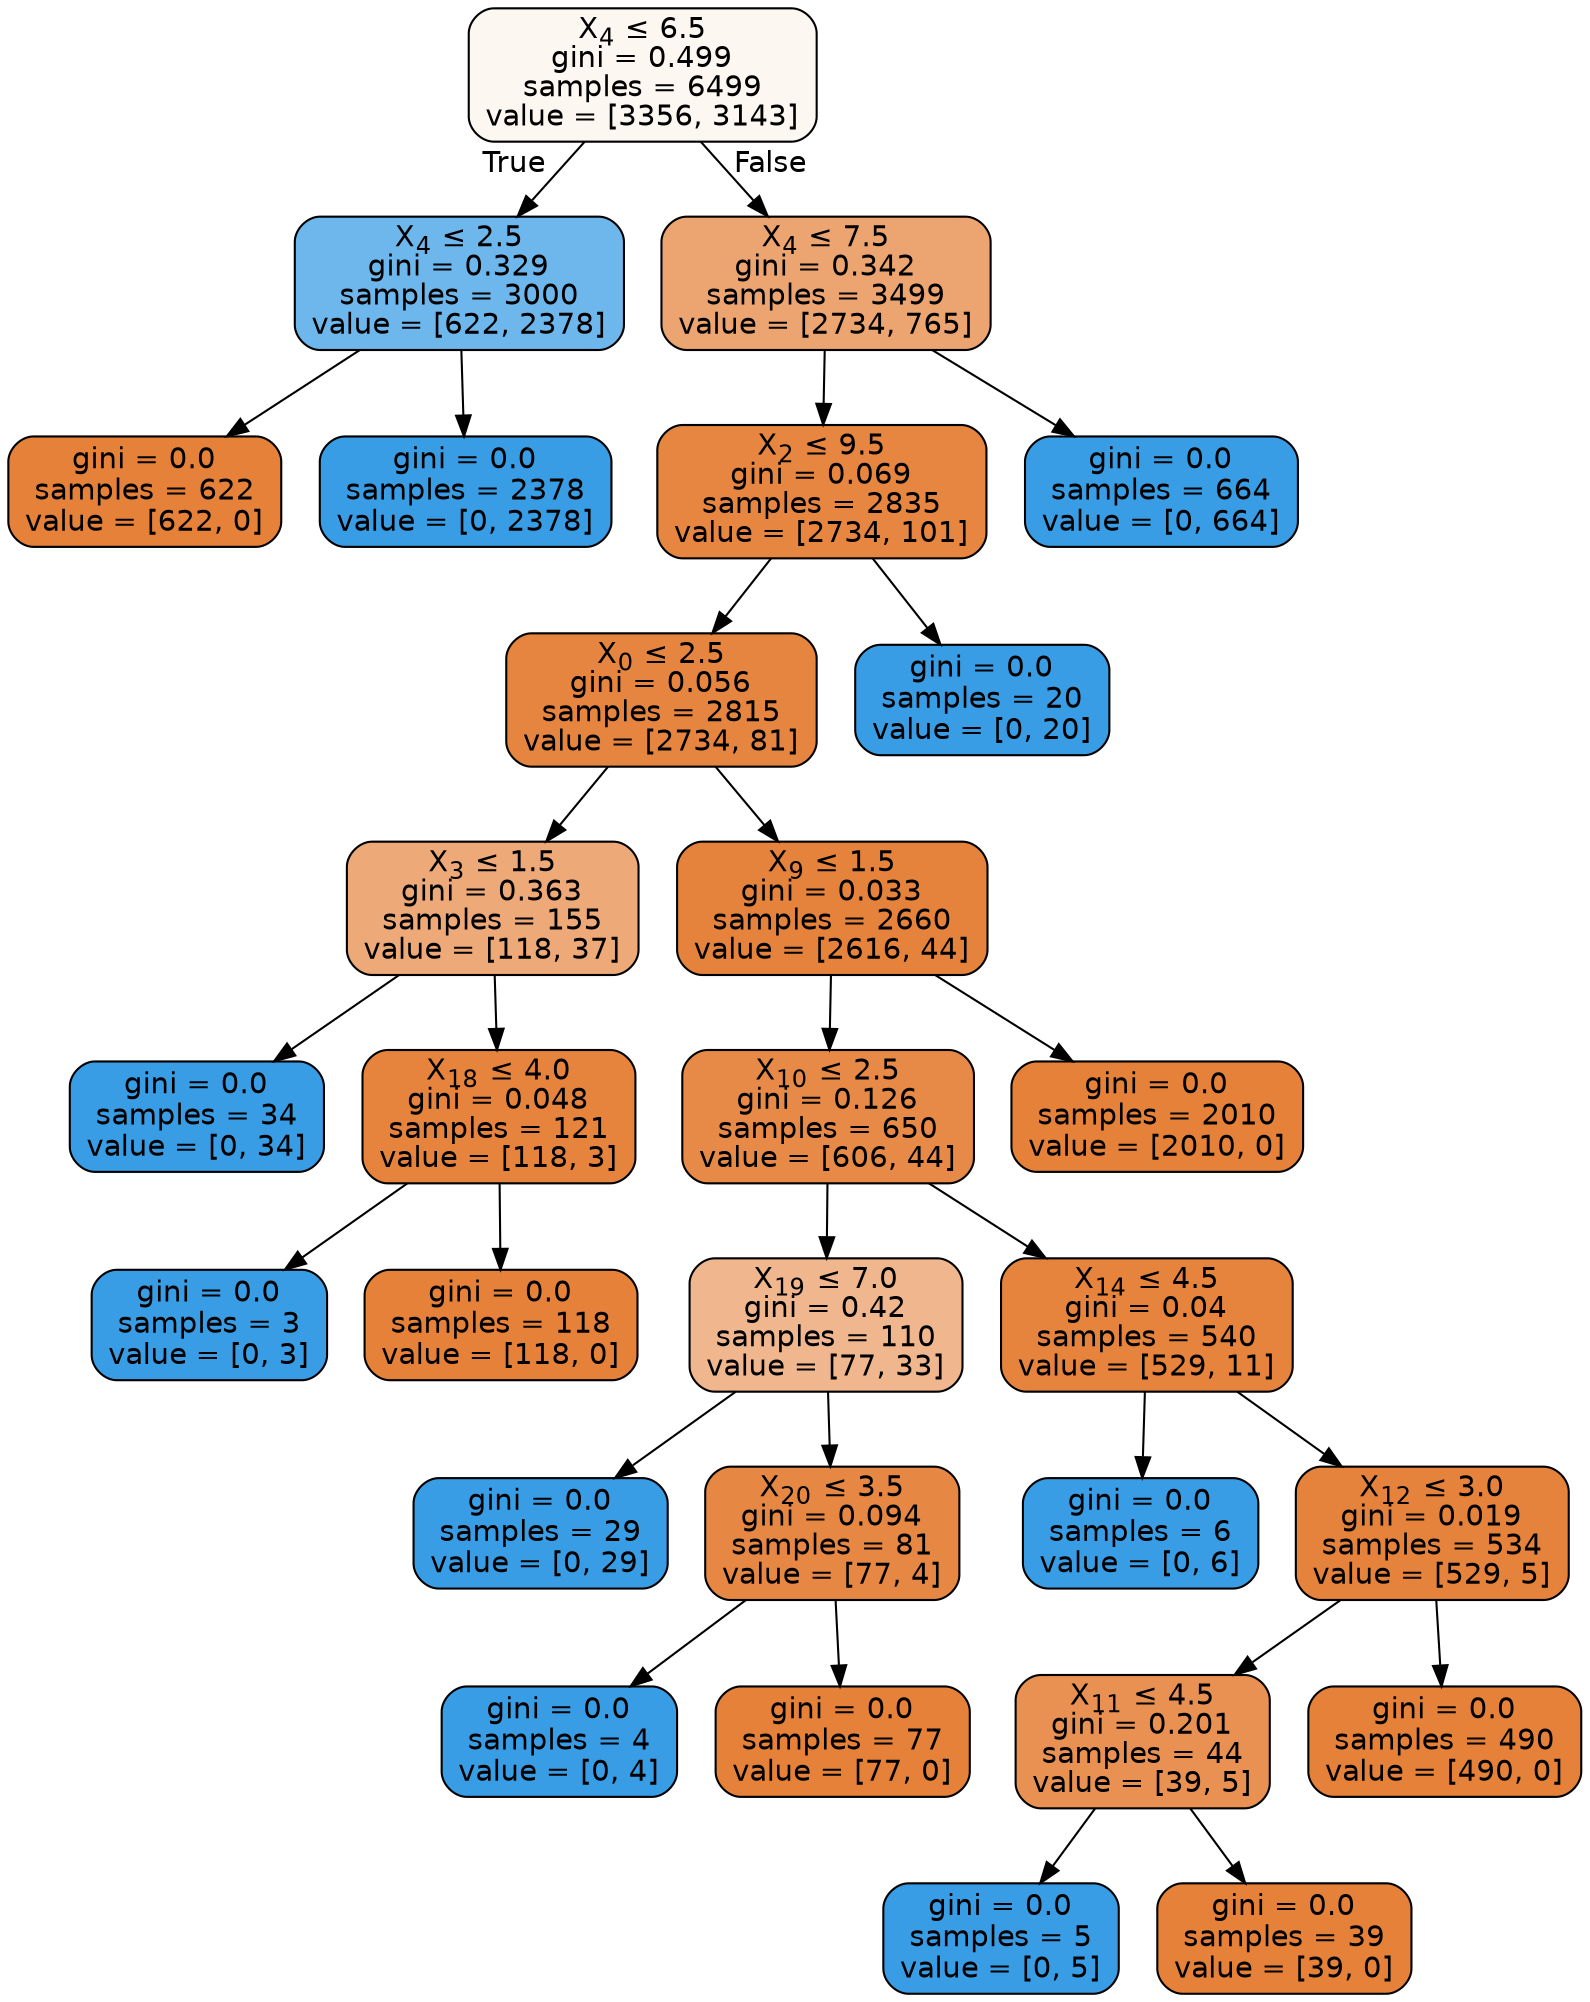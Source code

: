 digraph Tree {
node [shape=box, style="filled, rounded", color="black", fontname=helvetica] ;
edge [fontname=helvetica] ;
0 [label=<X<SUB>4</SUB> &le; 6.5<br/>gini = 0.499<br/>samples = 6499<br/>value = [3356, 3143]>, fillcolor="#fdf7f2"] ;
1 [label=<X<SUB>4</SUB> &le; 2.5<br/>gini = 0.329<br/>samples = 3000<br/>value = [622, 2378]>, fillcolor="#6db7ec"] ;
0 -> 1 [labeldistance=2.5, labelangle=45, headlabel="True"] ;
2 [label=<gini = 0.0<br/>samples = 622<br/>value = [622, 0]>, fillcolor="#e58139"] ;
1 -> 2 ;
3 [label=<gini = 0.0<br/>samples = 2378<br/>value = [0, 2378]>, fillcolor="#399de5"] ;
1 -> 3 ;
4 [label=<X<SUB>4</SUB> &le; 7.5<br/>gini = 0.342<br/>samples = 3499<br/>value = [2734, 765]>, fillcolor="#eca470"] ;
0 -> 4 [labeldistance=2.5, labelangle=-45, headlabel="False"] ;
5 [label=<X<SUB>2</SUB> &le; 9.5<br/>gini = 0.069<br/>samples = 2835<br/>value = [2734, 101]>, fillcolor="#e68640"] ;
4 -> 5 ;
6 [label=<X<SUB>0</SUB> &le; 2.5<br/>gini = 0.056<br/>samples = 2815<br/>value = [2734, 81]>, fillcolor="#e6853f"] ;
5 -> 6 ;
7 [label=<X<SUB>3</SUB> &le; 1.5<br/>gini = 0.363<br/>samples = 155<br/>value = [118, 37]>, fillcolor="#eda977"] ;
6 -> 7 ;
8 [label=<gini = 0.0<br/>samples = 34<br/>value = [0, 34]>, fillcolor="#399de5"] ;
7 -> 8 ;
9 [label=<X<SUB>18</SUB> &le; 4.0<br/>gini = 0.048<br/>samples = 121<br/>value = [118, 3]>, fillcolor="#e6843e"] ;
7 -> 9 ;
10 [label=<gini = 0.0<br/>samples = 3<br/>value = [0, 3]>, fillcolor="#399de5"] ;
9 -> 10 ;
11 [label=<gini = 0.0<br/>samples = 118<br/>value = [118, 0]>, fillcolor="#e58139"] ;
9 -> 11 ;
12 [label=<X<SUB>9</SUB> &le; 1.5<br/>gini = 0.033<br/>samples = 2660<br/>value = [2616, 44]>, fillcolor="#e5833c"] ;
6 -> 12 ;
13 [label=<X<SUB>10</SUB> &le; 2.5<br/>gini = 0.126<br/>samples = 650<br/>value = [606, 44]>, fillcolor="#e78a47"] ;
12 -> 13 ;
14 [label=<X<SUB>19</SUB> &le; 7.0<br/>gini = 0.42<br/>samples = 110<br/>value = [77, 33]>, fillcolor="#f0b78e"] ;
13 -> 14 ;
15 [label=<gini = 0.0<br/>samples = 29<br/>value = [0, 29]>, fillcolor="#399de5"] ;
14 -> 15 ;
16 [label=<X<SUB>20</SUB> &le; 3.5<br/>gini = 0.094<br/>samples = 81<br/>value = [77, 4]>, fillcolor="#e68843"] ;
14 -> 16 ;
17 [label=<gini = 0.0<br/>samples = 4<br/>value = [0, 4]>, fillcolor="#399de5"] ;
16 -> 17 ;
18 [label=<gini = 0.0<br/>samples = 77<br/>value = [77, 0]>, fillcolor="#e58139"] ;
16 -> 18 ;
19 [label=<X<SUB>14</SUB> &le; 4.5<br/>gini = 0.04<br/>samples = 540<br/>value = [529, 11]>, fillcolor="#e6843d"] ;
13 -> 19 ;
20 [label=<gini = 0.0<br/>samples = 6<br/>value = [0, 6]>, fillcolor="#399de5"] ;
19 -> 20 ;
21 [label=<X<SUB>12</SUB> &le; 3.0<br/>gini = 0.019<br/>samples = 534<br/>value = [529, 5]>, fillcolor="#e5823b"] ;
19 -> 21 ;
22 [label=<X<SUB>11</SUB> &le; 4.5<br/>gini = 0.201<br/>samples = 44<br/>value = [39, 5]>, fillcolor="#e89152"] ;
21 -> 22 ;
23 [label=<gini = 0.0<br/>samples = 5<br/>value = [0, 5]>, fillcolor="#399de5"] ;
22 -> 23 ;
24 [label=<gini = 0.0<br/>samples = 39<br/>value = [39, 0]>, fillcolor="#e58139"] ;
22 -> 24 ;
25 [label=<gini = 0.0<br/>samples = 490<br/>value = [490, 0]>, fillcolor="#e58139"] ;
21 -> 25 ;
26 [label=<gini = 0.0<br/>samples = 2010<br/>value = [2010, 0]>, fillcolor="#e58139"] ;
12 -> 26 ;
27 [label=<gini = 0.0<br/>samples = 20<br/>value = [0, 20]>, fillcolor="#399de5"] ;
5 -> 27 ;
28 [label=<gini = 0.0<br/>samples = 664<br/>value = [0, 664]>, fillcolor="#399de5"] ;
4 -> 28 ;
}